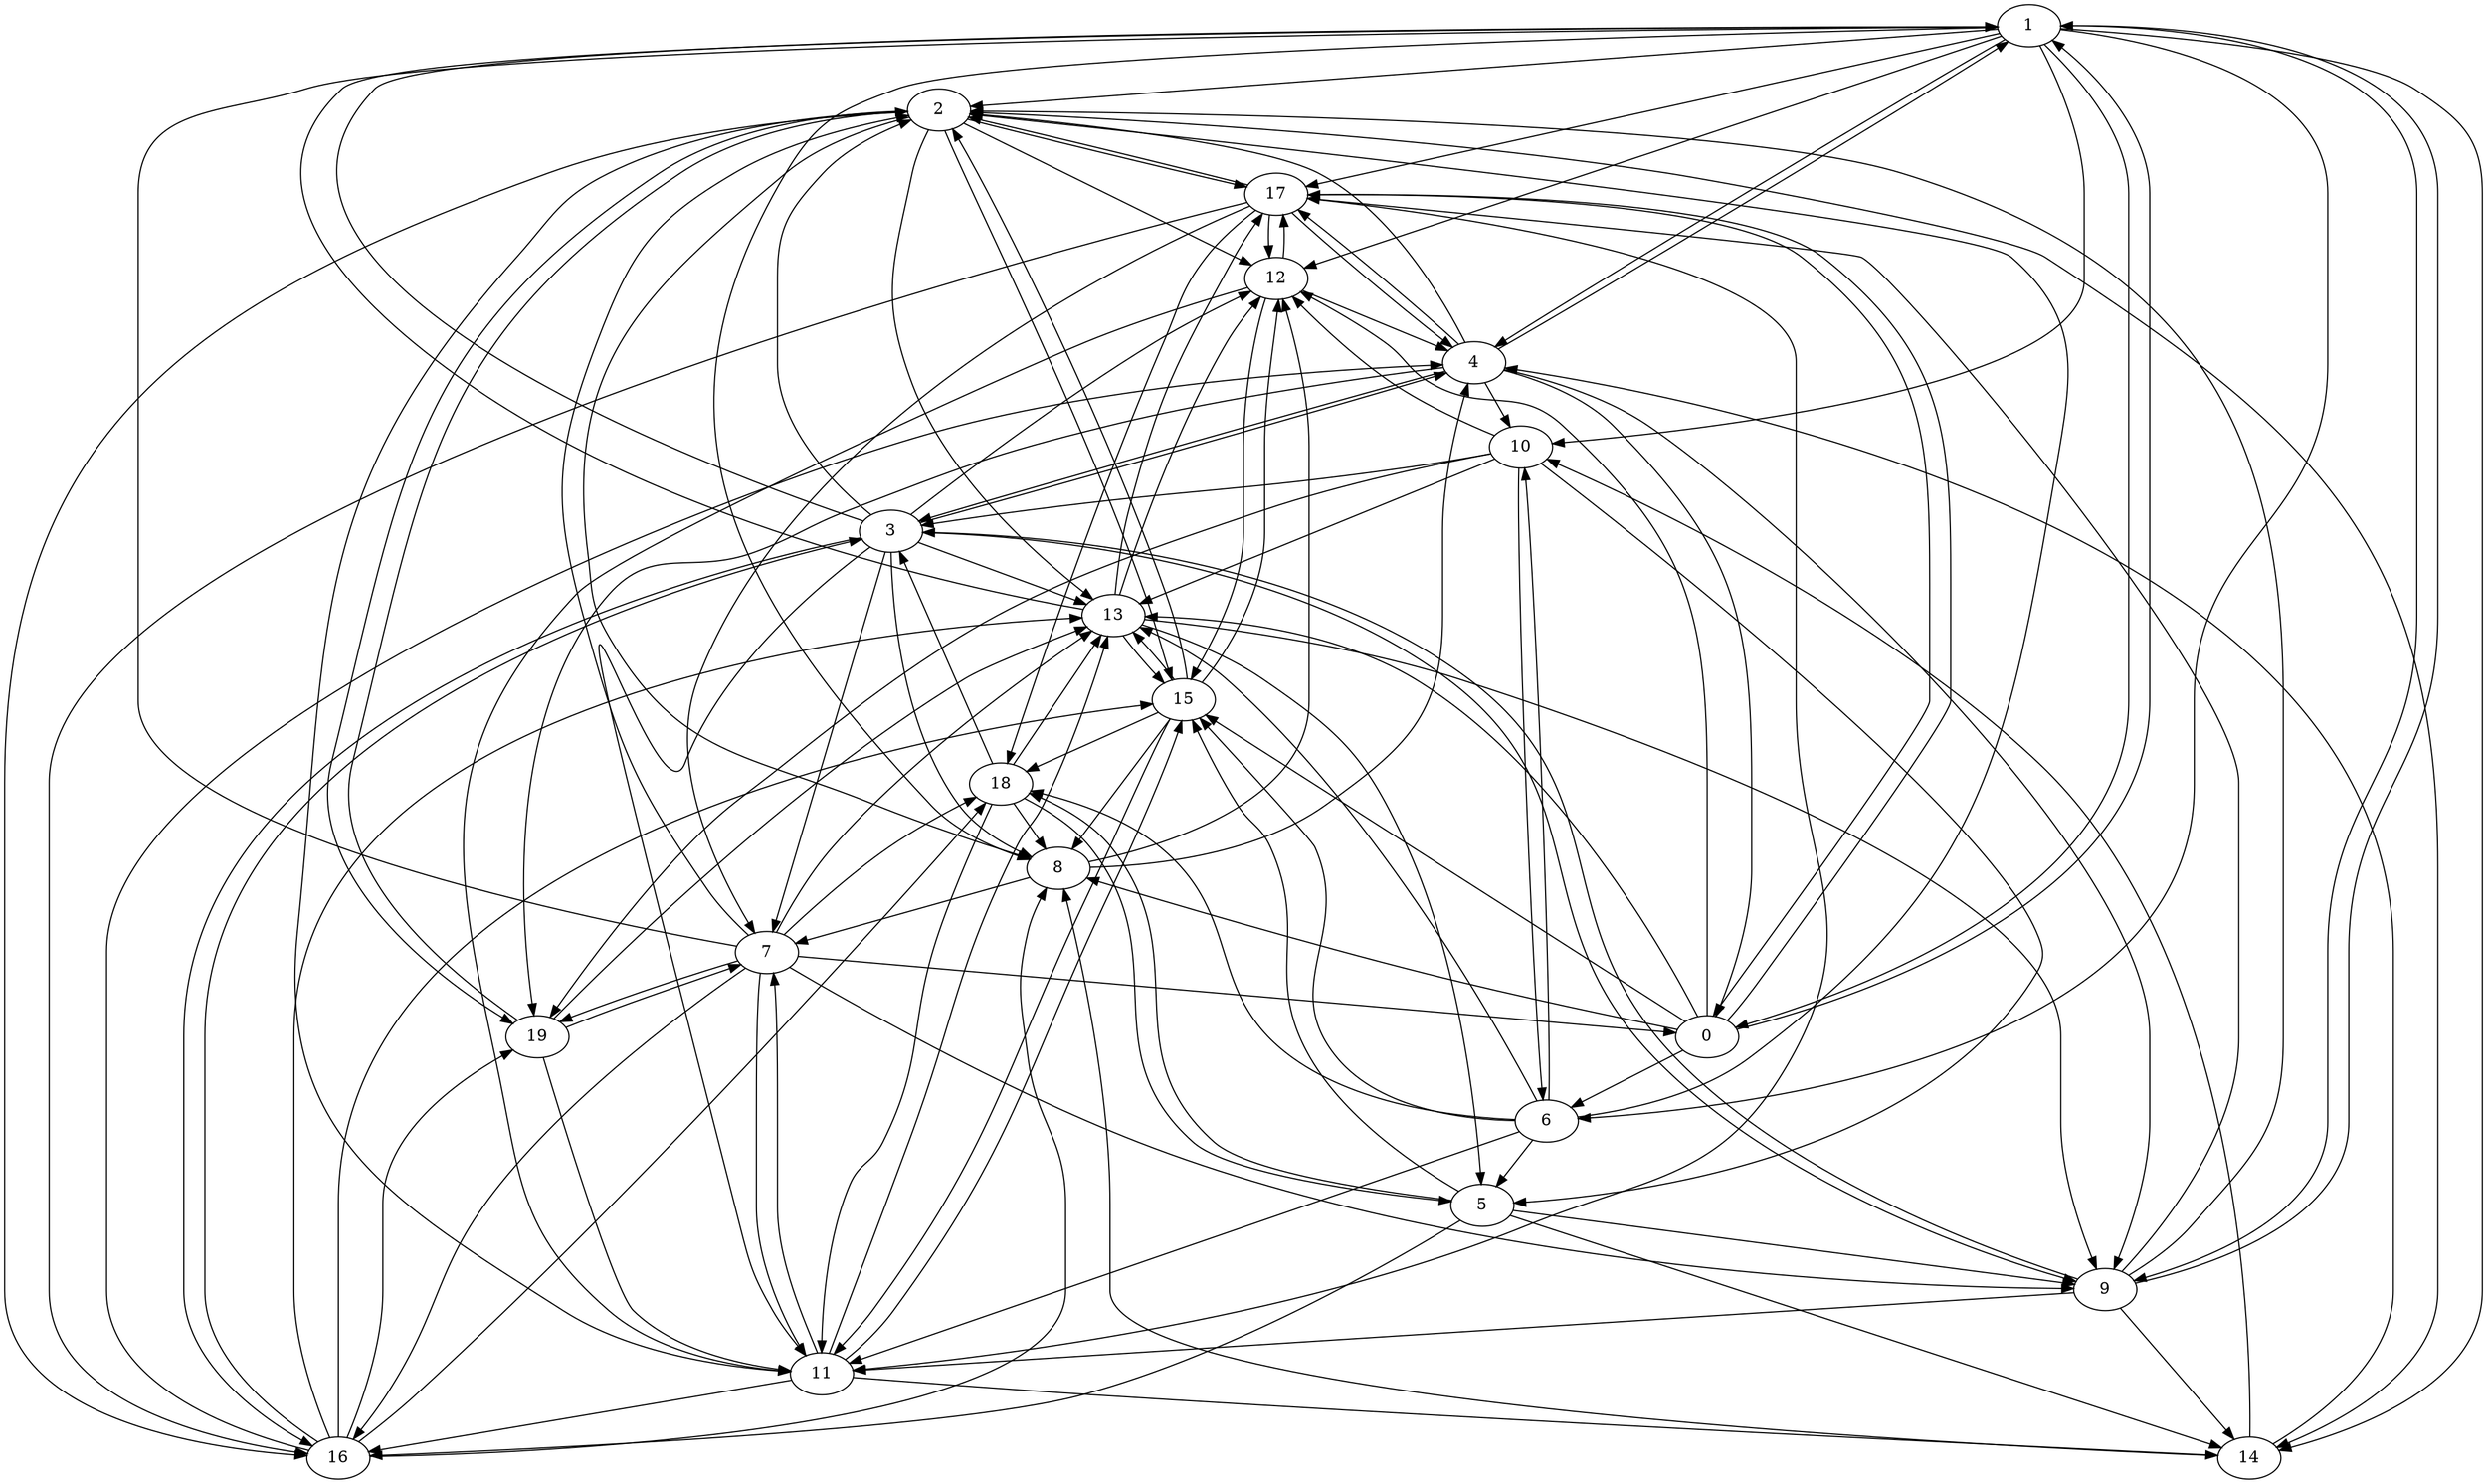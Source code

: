 digraph {1 -> 2[Label=1];
1 -> 17[Label=1];
3 -> 9[Label=1];
3 -> 11[Label=1];
5 -> 14[Label=1];
6 -> 11[Label=1];
7 -> 16[Label=1];
8 -> 7[Label=1];
9 -> 2[Label=1];
11 -> 7[Label=1];
11 -> 13[Label=1];
13 -> 1[Label=1];
13 -> 15[Label=1];
17 -> 16[Label=1];
1 -> 8[Label=2];
4 -> 0[Label=2];
7 -> 1[Label=2];
11 -> 16[Label=2];
17 -> 18[Label=2];
0 -> 13[Label=3];
1 -> 4[Label=3];
3 -> 1[Label=3];
5 -> 15[Label=3];
7 -> 2[Label=3];
7 -> 18[Label=3];
12 -> 11[Label=3];
14 -> 8[Label=3];
15 -> 8[Label=3];
17 -> 4[Label=3];
18 -> 8[Label=3];
0 -> 12[Label=4];
0 -> 17[Label=4];
1 -> 6[Label=4];
1 -> 9[Label=4];
2 -> 15[Label=4];
3 -> 12[Label=4];
7 -> 9[Label=4];
11 -> 14[Label=4];
13 -> 5[Label=4];
15 -> 2[Label=4];
15 -> 12[Label=4];
16 -> 4[Label=4];
16 -> 13[Label=4];
16 -> 19[Label=4];
17 -> 2[Label=4];
19 -> 11[Label=4];
1 -> 12[Label=5];
2 -> 8[Label=5];
2 -> 14[Label=5];
3 -> 16[Label=5];
4 -> 1[Label=5];
4 -> 17[Label=5];
4 -> 19[Label=5];
6 -> 13[Label=5];
6 -> 15[Label=5];
7 -> 13[Label=5];
10 -> 13[Label=5];
15 -> 11[Label=5];
16 -> 3[Label=5];
16 -> 18[Label=5];
17 -> 11[Label=5];
0 -> 8[Label=6];
2 -> 17[Label=6];
3 -> 4[Label=6];
3 -> 8[Label=6];
4 -> 2[Label=6];
5 -> 9[Label=6];
6 -> 18[Label=6];
7 -> 0[Label=6];
12 -> 4[Label=6];
15 -> 18[Label=6];
17 -> 12[Label=6];
18 -> 13[Label=6];
19 -> 13[Label=6];
0 -> 6[Label=7];
0 -> 15[Label=7];
3 -> 7[Label=7];
3 -> 13[Label=7];
4 -> 10[Label=7];
6 -> 2[Label=7];
8 -> 12[Label=7];
9 -> 17[Label=7];
10 -> 5[Label=7];
10 -> 6[Label=7];
10 -> 12[Label=7];
11 -> 15[Label=7];
12 -> 17[Label=7];
13 -> 12[Label=7];
14 -> 10[Label=7];
18 -> 3[Label=7];
19 -> 2[Label=7];
19 -> 7[Label=7];
1 -> 14[Label=8];
2 -> 12[Label=8];
2 -> 16[Label=8];
2 -> 19[Label=8];
3 -> 2[Label=8];
4 -> 3[Label=8];
6 -> 5[Label=8];
7 -> 19[Label=8];
9 -> 3[Label=8];
9 -> 14[Label=8];
12 -> 15[Label=8];
13 -> 17[Label=8];
15 -> 13[Label=8];
16 -> 8[Label=8];
2 -> 13[Label=9];
8 -> 4[Label=9];
9 -> 1[Label=9];
9 -> 11[Label=9];
10 -> 3[Label=9];
13 -> 9[Label=9];
14 -> 4[Label=9];
16 -> 15[Label=9];
18 -> 5[Label=9];
18 -> 11[Label=9];
0 -> 1[Label=10];
1 -> 0[Label=10];
1 -> 10[Label=10];
2 -> 11[Label=10];
4 -> 9[Label=10];
5 -> 16[Label=10];
5 -> 18[Label=10];
6 -> 10[Label=10];
7 -> 11[Label=10];
10 -> 19[Label=10];
17 -> 0[Label=10];
17 -> 7[Label=10];
}
